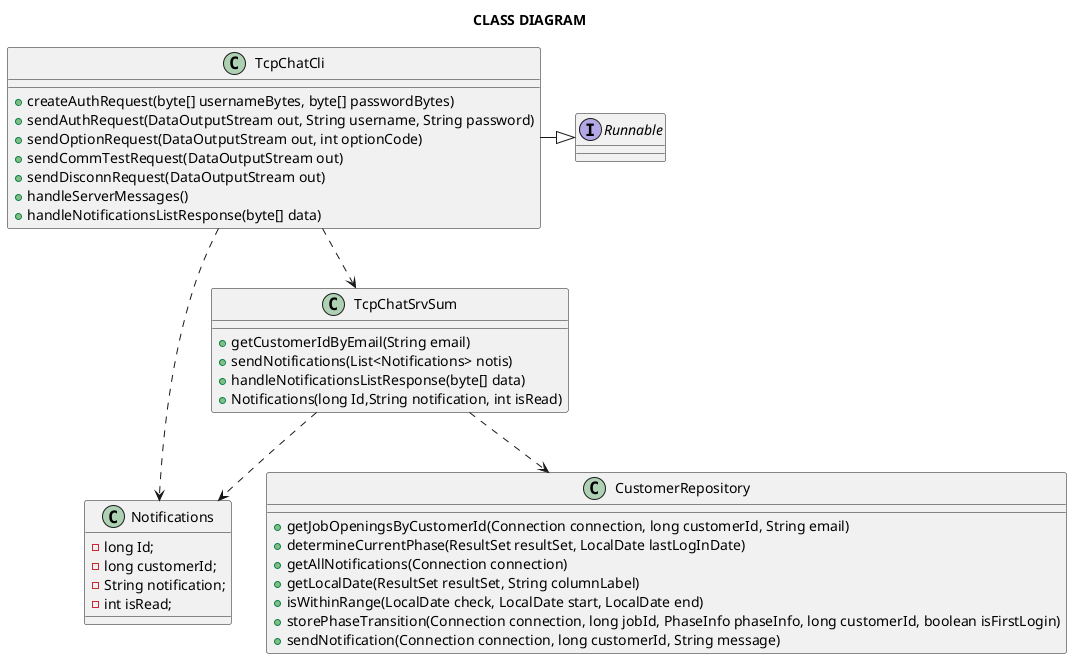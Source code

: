 @startuml

title CLASS DIAGRAM

interface Runnable {

}

class TcpChatCli {
+createAuthRequest(byte[] usernameBytes, byte[] passwordBytes)
+sendAuthRequest(DataOutputStream out, String username, String password)
+sendOptionRequest(DataOutputStream out, int optionCode)
+sendCommTestRequest(DataOutputStream out)
+sendDisconnRequest(DataOutputStream out)
+handleServerMessages()
+handleNotificationsListResponse(byte[] data)

}

class TcpChatSrvSum{
+getCustomerIdByEmail(String email)
+sendNotifications(List<Notifications> notis)
+handleNotificationsListResponse(byte[] data)
+Notifications(long Id,String notification, int isRead)
}

class Notifications{
-long Id;
-long customerId;
-String notification;
-int isRead;

}

class CustomerRepository{
+getJobOpeningsByCustomerId(Connection connection, long customerId, String email)
+determineCurrentPhase(ResultSet resultSet, LocalDate lastLogInDate)
+getAllNotifications(Connection connection)
+getLocalDate(ResultSet resultSet, String columnLabel)
+isWithinRange(LocalDate check, LocalDate start, LocalDate end)
+storePhaseTransition(Connection connection, long jobId, PhaseInfo phaseInfo, long customerId, boolean isFirstLogin)
+sendNotification(Connection connection, long customerId, String message)

}

TcpChatCli ..> TcpChatSrvSum
TcpChatSrvSum ..> Notifications
TcpChatSrvSum ..> CustomerRepository
TcpChatCli ..> Notifications


TcpChatCli -|> Runnable

@enduml